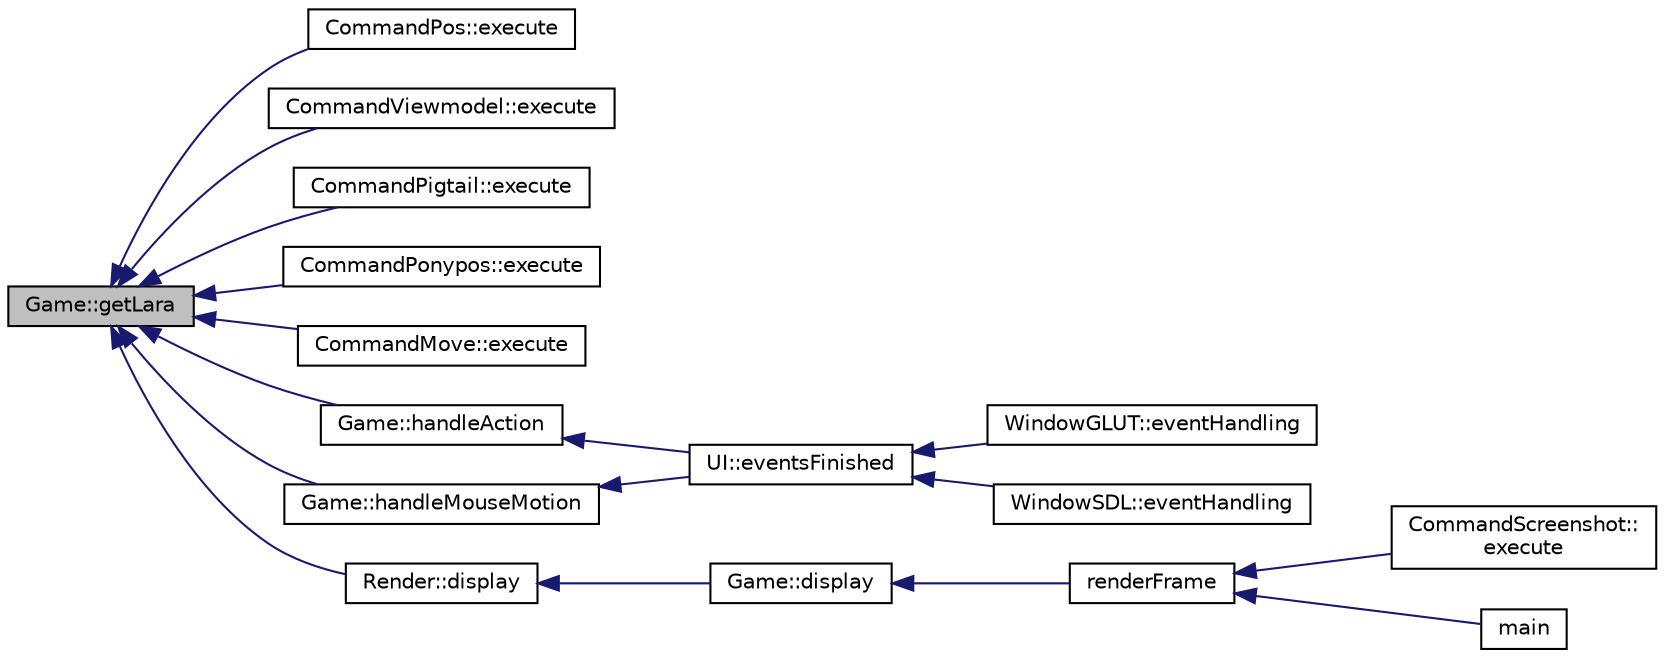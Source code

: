 digraph "Game::getLara"
{
 // INTERACTIVE_SVG=YES
  edge [fontname="Helvetica",fontsize="10",labelfontname="Helvetica",labelfontsize="10"];
  node [fontname="Helvetica",fontsize="10",shape=record];
  rankdir="LR";
  Node1 [label="Game::getLara",height=0.2,width=0.4,color="black", fillcolor="grey75", style="filled" fontcolor="black"];
  Node1 -> Node2 [dir="back",color="midnightblue",fontsize="10",style="solid",fontname="Helvetica"];
  Node2 [label="CommandPos::execute",height=0.2,width=0.4,color="black", fillcolor="white", style="filled",URL="$class_command_pos.html#aed7762b6b1df90536e5c33eb42c37686"];
  Node1 -> Node3 [dir="back",color="midnightblue",fontsize="10",style="solid",fontname="Helvetica"];
  Node3 [label="CommandViewmodel::execute",height=0.2,width=0.4,color="black", fillcolor="white", style="filled",URL="$class_command_viewmodel.html#aa0fd923fb2895decb4e6d7ef3602a32b"];
  Node1 -> Node4 [dir="back",color="midnightblue",fontsize="10",style="solid",fontname="Helvetica"];
  Node4 [label="CommandPigtail::execute",height=0.2,width=0.4,color="black", fillcolor="white", style="filled",URL="$class_command_pigtail.html#a3a0342bd611564627ede782e7e0128db"];
  Node1 -> Node5 [dir="back",color="midnightblue",fontsize="10",style="solid",fontname="Helvetica"];
  Node5 [label="CommandPonypos::execute",height=0.2,width=0.4,color="black", fillcolor="white", style="filled",URL="$class_command_ponypos.html#af46b2c7f2aeb403e92f7665a92dc5f5a"];
  Node1 -> Node6 [dir="back",color="midnightblue",fontsize="10",style="solid",fontname="Helvetica"];
  Node6 [label="CommandMove::execute",height=0.2,width=0.4,color="black", fillcolor="white", style="filled",URL="$class_command_move.html#a0149335d2e2fd1fdbcc90c701cf54f17"];
  Node1 -> Node7 [dir="back",color="midnightblue",fontsize="10",style="solid",fontname="Helvetica"];
  Node7 [label="Game::handleAction",height=0.2,width=0.4,color="black", fillcolor="white", style="filled",URL="$class_game.html#a2159fe214fb67768f3a0d6d887206c31"];
  Node7 -> Node8 [dir="back",color="midnightblue",fontsize="10",style="solid",fontname="Helvetica"];
  Node8 [label="UI::eventsFinished",height=0.2,width=0.4,color="black", fillcolor="white", style="filled",URL="$class_u_i.html#a2436dbc9c0678fd729b983b9475bc0f4"];
  Node8 -> Node9 [dir="back",color="midnightblue",fontsize="10",style="solid",fontname="Helvetica"];
  Node9 [label="WindowGLUT::eventHandling",height=0.2,width=0.4,color="black", fillcolor="white", style="filled",URL="$class_window_g_l_u_t.html#af16462cbccb831e8395012383b69b365"];
  Node8 -> Node10 [dir="back",color="midnightblue",fontsize="10",style="solid",fontname="Helvetica"];
  Node10 [label="WindowSDL::eventHandling",height=0.2,width=0.4,color="black", fillcolor="white", style="filled",URL="$class_window_s_d_l.html#a77e59286d958d1be56b9dc53108e58b0"];
  Node1 -> Node11 [dir="back",color="midnightblue",fontsize="10",style="solid",fontname="Helvetica"];
  Node11 [label="Game::handleMouseMotion",height=0.2,width=0.4,color="black", fillcolor="white", style="filled",URL="$class_game.html#a5f23c2acdcf925343fb67032a5454fca"];
  Node11 -> Node8 [dir="back",color="midnightblue",fontsize="10",style="solid",fontname="Helvetica"];
  Node1 -> Node12 [dir="back",color="midnightblue",fontsize="10",style="solid",fontname="Helvetica"];
  Node12 [label="Render::display",height=0.2,width=0.4,color="black", fillcolor="white", style="filled",URL="$class_render.html#ab7facb0873c6f266b8849c5ce6f223da",tooltip="Renders a single game frame. "];
  Node12 -> Node13 [dir="back",color="midnightblue",fontsize="10",style="solid",fontname="Helvetica"];
  Node13 [label="Game::display",height=0.2,width=0.4,color="black", fillcolor="white", style="filled",URL="$class_game.html#a4d0223a84926cbabea95ed7e0392690a"];
  Node13 -> Node14 [dir="back",color="midnightblue",fontsize="10",style="solid",fontname="Helvetica"];
  Node14 [label="renderFrame",height=0.2,width=0.4,color="black", fillcolor="white", style="filled",URL="$main_8cpp.html#a00df6d86f86c2004b5c421980456d3f7"];
  Node14 -> Node15 [dir="back",color="midnightblue",fontsize="10",style="solid",fontname="Helvetica"];
  Node15 [label="CommandScreenshot::\lexecute",height=0.2,width=0.4,color="black", fillcolor="white", style="filled",URL="$class_command_screenshot.html#aea047cbfc0c1bdfc8d72d1633070bbdf"];
  Node14 -> Node16 [dir="back",color="midnightblue",fontsize="10",style="solid",fontname="Helvetica"];
  Node16 [label="main",height=0.2,width=0.4,color="black", fillcolor="white", style="filled",URL="$main_8cpp.html#a0ddf1224851353fc92bfbff6f499fa97"];
}
